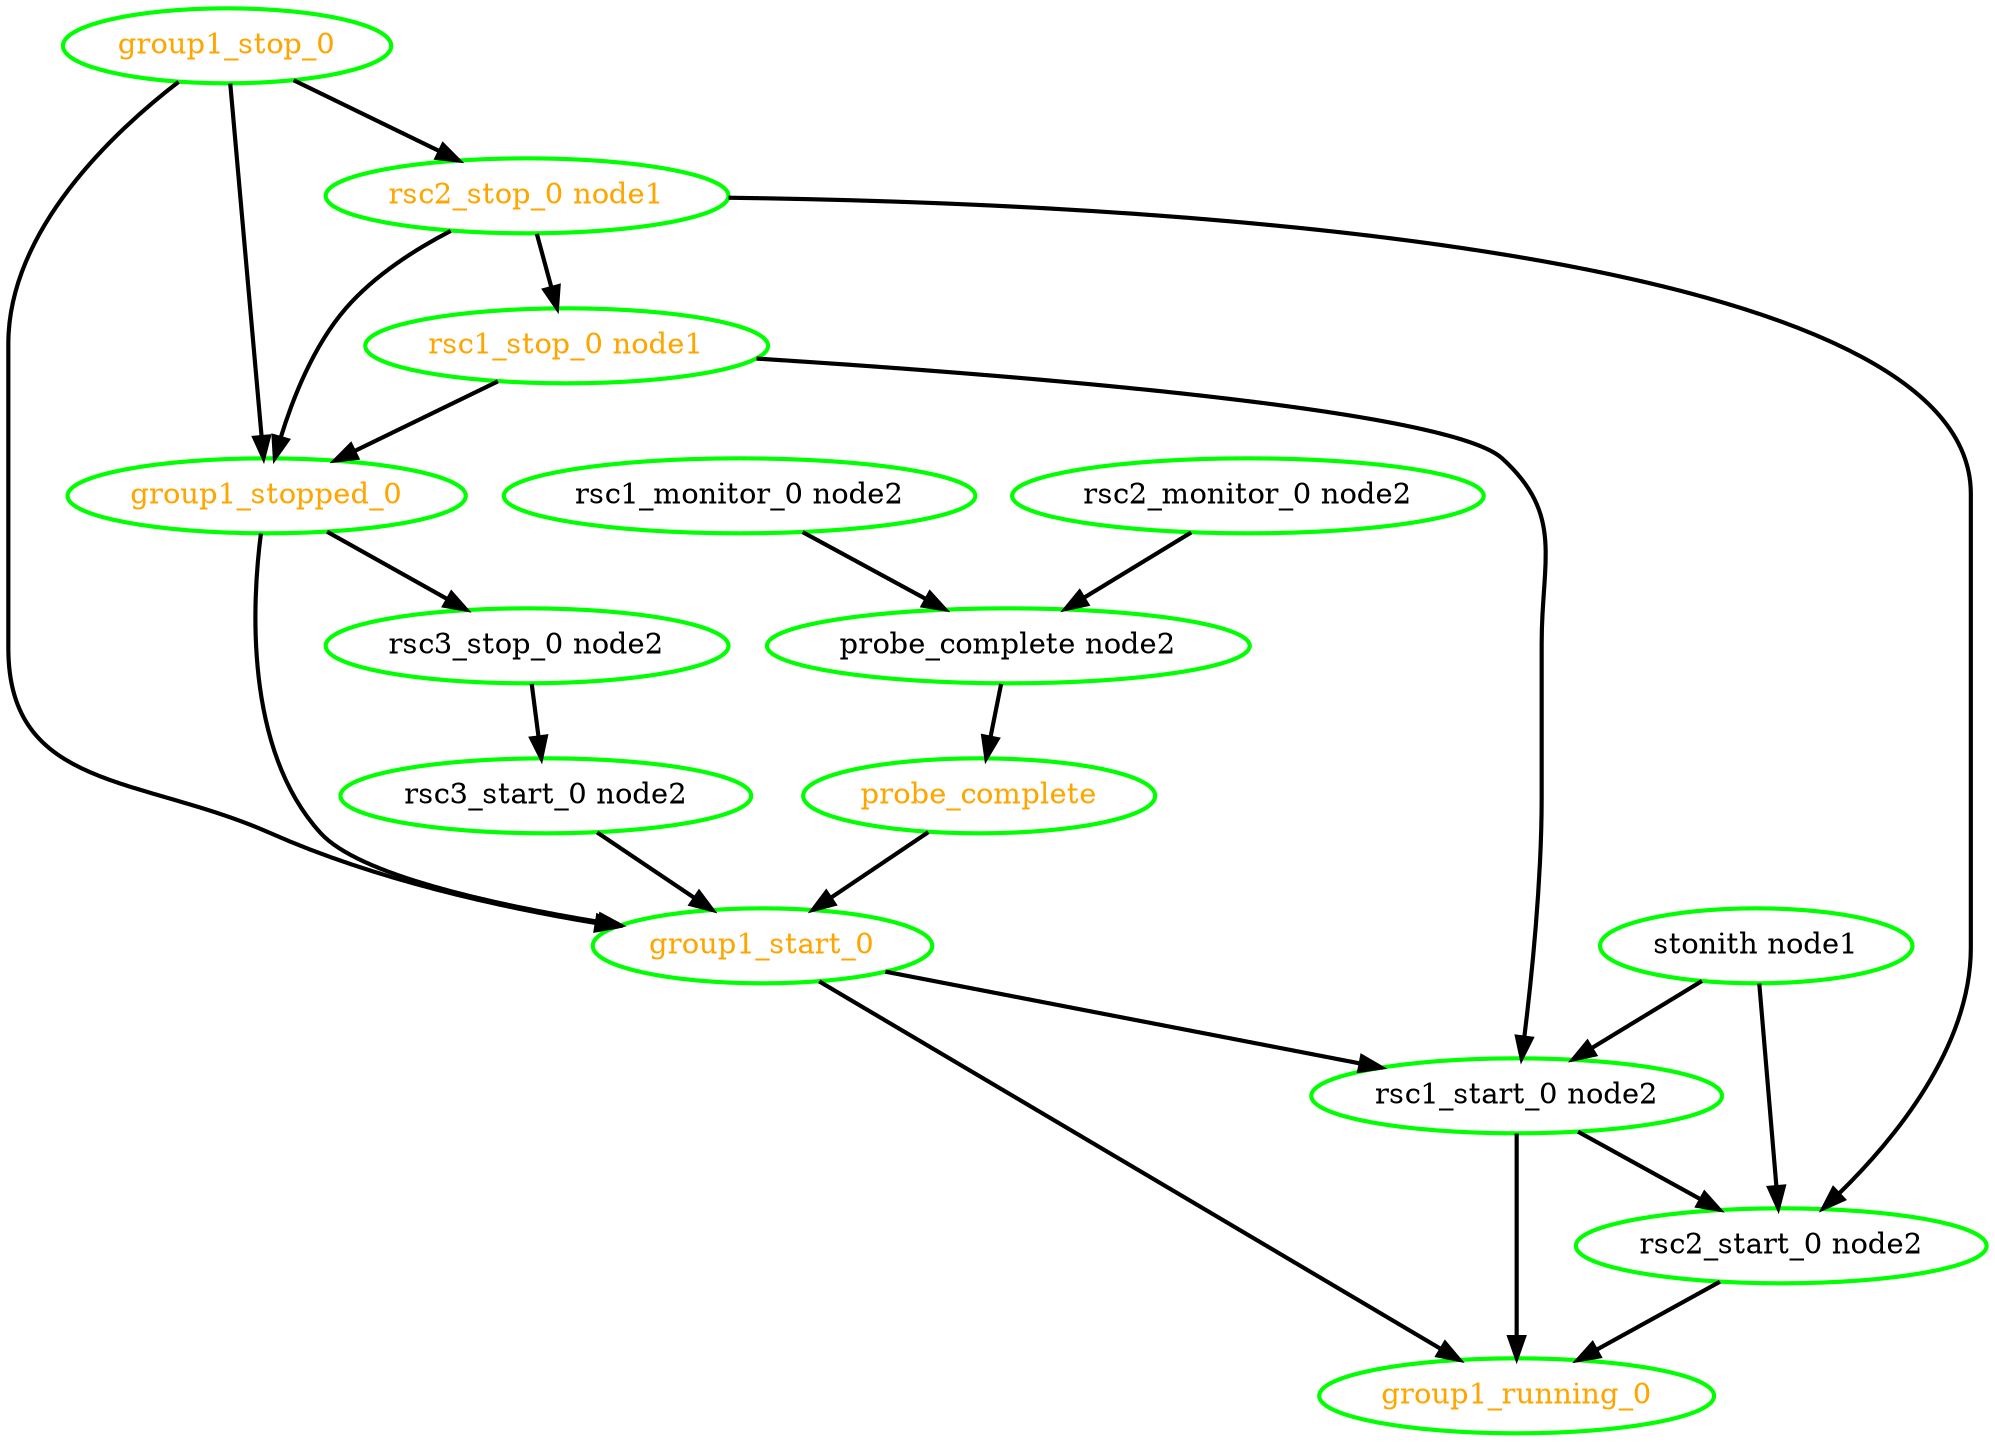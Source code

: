  digraph "g" {
"group1_running_0" [ style=bold color="green" fontcolor="orange" ]
"group1_start_0" -> "group1_running_0" [ style = bold]
"group1_start_0" -> "rsc1_start_0 node2" [ style = bold]
"group1_start_0" [ style=bold color="green" fontcolor="orange" ]
"group1_stop_0" -> "group1_start_0" [ style = bold]
"group1_stop_0" -> "group1_stopped_0" [ style = bold]
"group1_stop_0" -> "rsc2_stop_0 node1" [ style = bold]
"group1_stop_0" [ style=bold color="green" fontcolor="orange" ]
"group1_stopped_0" -> "group1_start_0" [ style = bold]
"group1_stopped_0" -> "rsc3_stop_0 node2" [ style = bold]
"group1_stopped_0" [ style=bold color="green" fontcolor="orange" ]
"probe_complete node2" -> "probe_complete" [ style = bold]
"probe_complete node2" [ style=bold color="green" fontcolor="black" ]
"probe_complete" -> "group1_start_0" [ style = bold]
"probe_complete" [ style=bold color="green" fontcolor="orange" ]
"rsc1_monitor_0 node2" -> "probe_complete node2" [ style = bold]
"rsc1_monitor_0 node2" [ style=bold color="green" fontcolor="black" ]
"rsc1_start_0 node2" -> "group1_running_0" [ style = bold]
"rsc1_start_0 node2" -> "rsc2_start_0 node2" [ style = bold]
"rsc1_start_0 node2" [ style=bold color="green" fontcolor="black" ]
"rsc1_stop_0 node1" -> "group1_stopped_0" [ style = bold]
"rsc1_stop_0 node1" -> "rsc1_start_0 node2" [ style = bold]
"rsc1_stop_0 node1" [ style=bold color="green" fontcolor="orange" ]
"rsc2_monitor_0 node2" -> "probe_complete node2" [ style = bold]
"rsc2_monitor_0 node2" [ style=bold color="green" fontcolor="black" ]
"rsc2_start_0 node2" -> "group1_running_0" [ style = bold]
"rsc2_start_0 node2" [ style=bold color="green" fontcolor="black" ]
"rsc2_stop_0 node1" -> "group1_stopped_0" [ style = bold]
"rsc2_stop_0 node1" -> "rsc1_stop_0 node1" [ style = bold]
"rsc2_stop_0 node1" -> "rsc2_start_0 node2" [ style = bold]
"rsc2_stop_0 node1" [ style=bold color="green" fontcolor="orange" ]
"rsc3_start_0 node2" -> "group1_start_0" [ style = bold]
"rsc3_start_0 node2" [ style=bold color="green" fontcolor="black" ]
"rsc3_stop_0 node2" -> "rsc3_start_0 node2" [ style = bold]
"rsc3_stop_0 node2" [ style=bold color="green" fontcolor="black" ]
"stonith node1" -> "rsc1_start_0 node2" [ style = bold]
"stonith node1" -> "rsc2_start_0 node2" [ style = bold]
"stonith node1" [ style=bold color="green" fontcolor="black" ]
}
